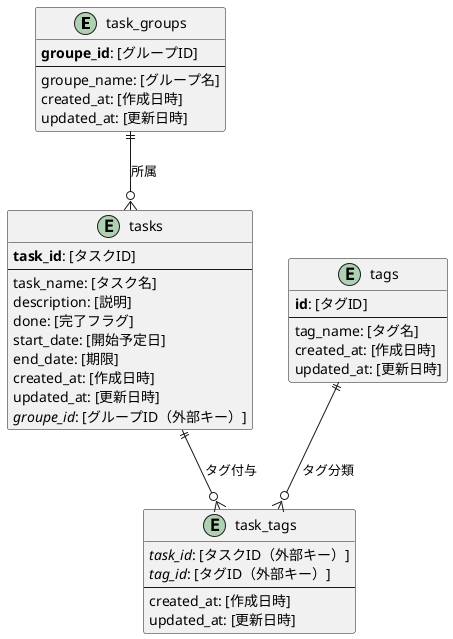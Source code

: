 @startuml
!define primary_key(x) <b>x</b>
!define foreign_key(x) <i>x</i>

entity "task_groups" as task_group {
    primary_key(groupe_id): [グループID]
    --
    groupe_name: [グループ名]
    created_at: [作成日時]
    updated_at: [更新日時]
}

entity "tasks" as task {
    primary_key(task_id): [タスクID]
    --
    task_name: [タスク名]
    description: [説明]
    done: [完了フラグ]
    ' 開始予定日
    start_date: [開始予定日]
    end_date: [期限]
    created_at: [作成日時]
    updated_at: [更新日時]
    foreign_key(groupe_id): [グループID（外部キー）]
}

entity "tags" as tag {
    primary_key(id): [タグID]
    --
    tag_name: [タグ名]
    created_at: [作成日時]
    updated_at: [更新日時]
}

entity "task_tags" as task_tag {
    foreign_key(task_id): [タスクID（外部キー）]
    foreign_key(tag_id): [タグID（外部キー）]
    --
    created_at: [作成日時]
    updated_at: [更新日時]
}

' リレーション定義
task_group ||--o{ task : 所属
task ||--o{ task_tag : タグ付与
tag ||--o{ task_tag : タグ分類
@enduml
